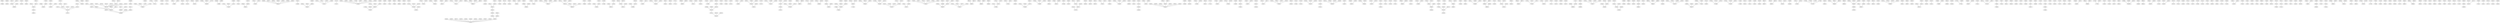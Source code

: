 graph  {
	graph [overlap=False];
	subgraph DANCE {
	}
	subgraph "HISTORY, EUROPEAN" {
	}
	subgraph "HISTORY, AMERICAN" {
	}
	subgraph "HISTORY, AFR ASIA LATIN AM" {
	}
	subgraph "PHARMACEUTICAL CHEMISTRY" {
	}
	subgraph ANTHROPOLOGY {
	}
	subgraph ENTREPRENEURSHIP {
	}
	subgraph "BUSINESS ANALYTICS AND INFORMATION TECH " {
	}
	subgraph "EUROPEAN STUDIES" {
	}
	subgraph "GEOLOGICAL SCIENCES" {
	}
	subgraph PHILOSOPHY {
	}
	subgraph "PHARMACY PRACTICE AND ADMINISTRATION" {
	}
	subgraph "AFRICANA STUDIES" {
	}
	subgraph "ECOLOGY, EVOLUTION AND NATURAL RESOURCES" {
	}
	subgraph "INTERNATIONAL BUSINESS AND BUSINESS" {
	}
	subgraph "INTERDISCIPLINARY - SEBS" {
	}
	subgraph "AMERICAN STUDIES" {
	}
	subgraph EDUCATION {
	}
	subgraph "ELECTRICAL AND COMPU." {
	}
	subgraph "JEWISH STUDIES" {
	}
	subgraph "DANCE - MGSA" {
	}
	subgraph "PHYSICIAN ASSISTANT" {
	}
	subgraph FINANCE {
	}
	subgraph "COGNITIVE SCIENCES" {
	}
	subgraph "ENGLISH - FILM STUDIES" {
	}
	subgraph "MIDDLE EASTERN STUDIES" {
	}
	subgraph "CRIMINAL JUSTICE" {
	}
	subgraph "MUSIC, APPLIED (UNITS 07 AND 08)" {
	}
	subgraph "SCIENCE, TECHNOLOGY AND SOCIETY" {
	}
	subgraph "MATERIALS SCIENCE AND ENGINEERING" {
	}
	subgraph THEATER {
	}
	subgraph "SUPPLY CHAIN MANAGEMENT" {
	}
	subgraph "ENGLISH: THEORIES AND METHODS" {
	}
	subgraph ARMENIAN {
	}
	subgraph "ANIMAL SCIENCE" {
	}
	subgraph ENTOMOLOGY {
	}
	subgraph "CHINESE STUDIES" {
	}
	subgraph PORTUGUESE {
	}
	subgraph HINDI {
	}
	subgraph "MEDICAL TECHNOLOGY" {
	}
	subgraph "ENVIRONMENTAL RESOURCES" {
	}
	subgraph STATISTICS {
	}
	subgraph "STUDY ABROAD" {
	}
	subgraph CHEMISTRY {
	}
	subgraph RELIGION {
	}
	subgraph "PUBLIC POLICY" {
	}
	subgraph "ENVIRONMENTAL AND BIOLOGICAL SCIENCES" {
	}
	subgraph "SEXUALITIES STUDIES" {
	}
	subgraph "MECHANICAL AND AEROSPACE ENGINEERING" {
	}
	subgraph "ORGANIZATIONAL LEADERSHIP" {
	}
	subgraph "JOURNALISM AND MEDIA STUDIES" {
	}
	subgraph MATHEMATICS {
	}
	subgraph "ENVIRONMENTAL SCIENCES" {
	}
	subgraph JAPANESE {
	}
	subgraph "THEATER ARTS - MGSA" {
	}
	subgraph PHARMACY {
	}
	subgraph "PHARMACOLOGY AND TOXICOLOGY" {
	}
	subgraph ECONOMICS {
	}
	subgraph "INTERDISCIPLINARY STUDIES - ARTS & SCI" {
	}
	subgraph "INFORMATION TECHNOLOGY AND INFORMATICS" {
	}
	subgraph "CELL BIO & NEURO SCI" {
	}
	subgraph "COMMUNICATION AND INFORMATION" {
	}
	subgraph "FOOD SCIENCE" {
	}
	subgraph POLISH {
	}
	subgraph "PLANT SCIENCE" {
	}
	subgraph "CINEMA STUDIES" {
	}
	subgraph LINGUISTICS {
	}
	subgraph "SOCIAL WORK" {
	}
	subgraph MUSIC {
	}
	subgraph SOCIOLOGY {
	}
	subgraph GEOGRAPHY {
	}
	subgraph GENETICS {
	}
	subgraph CLASSICS {
	}
	subgraph "LATINO AND HISPANIC CARIBBEAN STUDIES" {
	}
	subgraph GERMAN {
	}
	subgraph "PUBLIC HEALTH" {
	}
	subgraph SPANISH {
	}
	subgraph "OPERATIONS RESEARCH" {
	}
	subgraph "CHEMICAL AND BIOCHEMICAL ENGINEERING" {
	}
	subgraph "MEDIEVAL STUDIES" {
	}
	subgraph "MASON GROSS DIGITAL FILMMAKING" {
	}
	subgraph "LANDSCAPE ARCHITECTURE" {
	}
	subgraph NURSING {
	}
	subgraph "HUMAN RESOURCE MANAGEMENT" {
	}
	subgraph "EXERCISE SCIENCE AND SPORT STUDIES" {
	}
	subgraph EXCHANGE {
	}
	subgraph KOREAN {
	}
	subgraph "ADMINISTRATIVE STUDIES" {
	}
	subgraph "LABOR STUDIES" {
	}
	subgraph "MILITARY EDUCATION, AIR FORCE" {
	}
	subgraph "SEBS INTERNSHIP" {
	}
	subgraph "SOCIAL JUSTICE" {
	}
	subgraph ASTROPHYSICS {
	}
	subgraph "ASIAN STUDIES" {
	}
	subgraph "EAST ASIAN LANGUAGES AND AREA STUDIES" {
	}
	subgraph "DANCE EDUCATION" {
	}
	subgraph "ARTS AND SCIENCES" {
	}
	subgraph "HEALTH ADMINISTRATION" {
	}
	subgraph MANAGEMENT {
	}
	subgraph "ENGLISH AS A SECOND LANGUAGE" {
	}
	subgraph "BIOLOGICAL SCIENCES" {
	}
	subgraph "BIOENVIRONMENTAL ENGINEERING" {
	}
	subgraph "GREEK, MODERN" {
	}
	subgraph "WOMEN'S & GENDER STUDIES" {
	}
	subgraph PHARMACEUTICS {
	}
	subgraph "ENGLISH: LITERATURE" {
	}
	subgraph "ENGLISH: COMP & WRITING" {
	}
	subgraph PSYCHOLOGY {
	}
	subgraph "HISTORY GENERAL/COMPARATIVE" {
	}
	subgraph "AFRICAN, M. EAST. & S. ASIAN LANG & LIT" {
	}
	subgraph "ENVIRONMENTAL AND BUSINESS ECONOMICS" {
	}
	subgraph RUSSIAN {
	}
	subgraph CHINESE {
	}
	subgraph ITALIAN {
	}
	subgraph "ENVIRON. POLICY, INSTITUTIONS & BEHAVIOR" {
	}
	subgraph "AFRICAN STUDIES" {
	}
	subgraph ACCOUNTING {
	}
	subgraph BIOTECHNOLOGY {
	}
	subgraph "GENERAL ENGINEERING" {
	}
	subgraph "LATIN AMERICAN STUDIES" {
	}
	subgraph "POLITICAL SCIENCE" {
	}
	subgraph "MILITARY EDUCATION, ARMY" {
	}
	subgraph MICROBIOLOGY {
	}
	subgraph METEOROLOGY {
	}
	subgraph "MOL BIO & BIOCHEM" {
	}
	subgraph "MILITARY EDUCATION, NAVY" {
	}
	subgraph "CHEMICAL BIOLOGY" {
	}
	subgraph "INDUSTRIAL AND SYSTEMS ENGINEERING" {
	}
	subgraph FRENCH {
	}
	subgraph ART {
	}
	subgraph BIOCHEMISTRY {
	}
	subgraph PHYSICS {
	}
	subgraph "BIOMEDICAL ENGINEERING" {
	}
	subgraph "LEADERSHIP SKILLS" {
	}
	subgraph "ART HISTORY" {
	}
	subgraph COMMUNICATION {
	}
	subgraph "COMPARATIVE LITERATURE" {
	}
	subgraph GREEK {
	}
	subgraph "NUTRITIONAL SCIENCES" {
	}
	subgraph "VISUAL ARTS" {
	}
	subgraph MARKETING {
	}
	subgraph "MARINE AND COASTAL SCIENCES" {
	}
	subgraph "PLANNING AND PUBLIC POLICY" {
	}
	subgraph "COMPUTER SCIENCE" {
	}
	subgraph "BUSINESS LAW" {
	}
	subgraph LATIN {
	}
	subgraph "CIVIL AND ENVIRONMENTAL ENGINEERING" {
	}
	subgraph "ENGLISH: CREATIVE WRITING" {
	}
	"799:301" -- "799:498";
	"640:354" -- "640:355";
	"160:115" -- "635:205";
	"635:205" -- "635:309";
	"160:116" -- "635:203";
	"565:202" -- "565:361";
	"560:132" -- "560:321";
	"560:131" -- "560:132";
	"180:387" -- "180:429";
	"165:202" -- "165:321";
	"165:321" -- "165:361";
	"180:389" -- "180:429";
	"420:216" -- "420:215";
	"420:215" -- "420:216";
	"420:214" -- "420:216";
	"082:491" -- "082:499";
	"082:492" -- "082:499";
	"960:212" -- "960:486";
	"830:380" -- "830:381";
	"709:255" -- "709:481";
	"375:201" -- "375:312";
	"375:202" -- "375:312";
	"332:382" -- "332:481";
	"787:102" -- "787:201";
	"640:211" -- "705:390";
	"632:310" -- "632:302";
	"013:177" -- "013:276";
	"691:392" -- "691:491";
	"623:385" -- "830:355";
	"623:386" -- "136:486";
	"115:413" -- "115:452";
	"420:102" -- "420:137";
	"420:137" -- "420:216";
	"420:101" -- "420:102";
	"730:201" -- "730:410";
	"650:350" -- "650:431";
	"750:131" -- "750:229";
	"830:495" -- "830:421";
	"704:101" -- "216:269";
	"198:352" -- "198:431";
	"125:210" -- "125:411";
	"125:211" -- "125:411";
	"701:176" -- "701:275";
	"160:305" -- "160:480";
	"160:307" -- "694:407";
	"694:407" -- "709:400";
	"160:306" -- "160:480";
	"160:309" -- "160:310";
	"160:308" -- "715:451";
	"630:301" -- "799:440";
	"966:361" -- "966:362";
	"382:302" -- "382:360";
	"810:102" -- "810:130";
	"810:130" -- "810:203";
	"700:133" -- "700:104";
	"440:222" -- "650:455";
	"830:310" -- "830:411";
	"830:311" -- "830:411";
	"830:312" -- "830:421";
	"700:135" -- "700:311";
	"988:202" -- "988:341";
	"203:150" -- "203:248";
	"988:201" -- "988:341";
	"940:202" -- "940:325";
	"940:325" -- "940:403";
	"940:203" -- "940:204";
	"940:204" -- "940:325";
	"940:201" -- "940:202";
	"700:248" -- "700:329";
	"067:142" -- "067:384";
	"332:351" -- "332:453";
	"420:213" -- "420:216";
	"628:320" -- "628:342";
	"560:250" -- "560:305";
	"560:305" -- "560:493";
	"420:210" -- "420:216";
	"105:342" -- "750:344";
	"350:219" -- "359:410";
	"960:201" -- "960:484";
	"960:484" -- "960:486";
	"920:101" -- "920:314";
	"920:314" -- "988:324";
	"540:201" -- "799:460";
	"447:380" -- "447:495";
	"220:204" -- "220:394";
	"447:385" -- "447:488";
	"447:384" -- "694:413";
	"640:104" -- "160:159";
	"160:159" -- "635:312";
	"220:200" -- "220:399";
	"440:191" -- "125:305";
	"450:103" -- "450:330";
	"450:102" -- "450:330";
	"450:101" -- "450:330";
	"640:311" -- "640:441";
	"640:314" -- "650:401";
	"960:381" -- "960:484";
	"377:311" -- "377:412";
	"960:384" -- "960:486";
	"860:208" -- "860:301";
	"332:222" -- "332:411";
	"810:201" -- "810:335";
	"332:226" -- "332:423";
	"220:101" -- "220:321";
	"220:321" -- "220:394";
	"220:102" -- "373:495";
	"355:098" -- "355:100";
	"355:100" -- "355:101";
	"730:103" -- "730:402";
	"355:095" -- "355:100";
	"730:101" -- "730:409";
	"120:102" -- "447:201";
	"120:101" -- "146:328";
	"560:102" -- "560:131";
	"640:221" -- "180:318";
	"180:318" -- "180:413";
	"420:132" -- "420:216";
	"420:131" -- "420:132";
	"701:376" -- "701:475";
	"125:315" -- "125:421";
	"470:231" -- "470:232";
	"470:232" -- "470:315";
	"125:310" -- "125:411";
	"160:161" -- "670:453";
	"160:160" -- "635:312";
	"160:163" -- "160:162";
	"160:162" -- "670:453";
	"160:164" -- "447:384";
	"160:166" -- "160:307";
	"966:227" -- "966:327";
	"547:210" -- "547:472";
	"920:207" -- "920:314";
	"830:101" -- "830:490";
	"920:201" -- "920:314";
	"615:201" -- "830:351";
	"830:351" -- "830:401";
	"830:102" -- "830:490";
	"640:252" -- "750:361";
	"750:361" -- "750:444";
	"640:250" -- "711:453";
	"640:251" -- "960:381";
	"120:201" -- "146:328";
	"940:121" -- "940:131";
	"940:131" -- "940:132";
	"160:342" -- "160:480";
	"198:416" -- "198:431";
	"640:421" -- "650:481";
	"351:309" -- "632:495";
	"351:308" -- "351:407";
	"192:300" -- "192:475";
	"750:193" -- "750:381";
	"640:191" -- "960:379";
	"960:379" -- "960:484";
	"650:231" -- "650:467";
	"351:307" -- "351:407";
	"351:306" -- "351:407";
	"351:305" -- "351:407";
	"750:194" -- "750:341";
	"966:123" -- "966:323";
	"966:248" -- "966:455";
	"966:124" -- "966:323";
	"966:242" -- "966:343";
	"966:247" -- "966:455";
	"470:122" -- "470:299";
	"198:170" -- "547:432";
	"750:161" -- "750:227";
	"750:227" -- "750:341";
	"810:142" -- "810:203";
	"810:203" -- "810:335";
	"300:200" -- "300:495";
	"750:223" -- "750:206";
	"694:301" -- "709:481";
	"750:228" -- "750:389";
	"150:205" -- "635:309";
	"650:342" -- "650:467";
	"580:204" -- "580:321";
	"150:206" -- "635:314";
	"189:101" -- "192:300";
	"189:102" -- "567:460";
	"189:103" -- "192:478";
	"750:342" -- "750:344";
	"650:349" -- "650:431";
	"081:451" -- "081:453";
	"460:103" -- "460:340";
	"460:100" -- "460:476";
	"460:101" -- "628:476";
	"700:103" -- "700:104";
	"750:291" -- "180:318";
	"700:101" -- "700:102";
	"700:105" -- "700:311";
	"206:241" -- "206:342";
	"220:320" -- "220:495";
	"220:322" -- "960:390";
	"220:323" -- "220:421";
	"373:422" -- "220:495";
	"203:123" -- "203:124";
	"203:124" -- "203:225";
	"165:322" -- "165:451";
	"940:333" -- "940:491";
	"180:305" -- "180:406";
	"940:336" -- "940:491";
	"640:042" -- "640:106";
	"940:334" -- "940:491";
	"940:335" -- "940:491";
	"670:431" -- "670:461";
	"563:132" -- "563:211";
	"988:235" -- "988:341";
	"377:213" -- "377:410";
	"013:261" -- "505:301";
	"567:310" -- "567:480";
	"155:208" -- "155:309";
	"082:105" -- "081:200";
	"640:137" -- "640:152";
	"640:152" -- "750:451";
	"640:136" -- "960:379";
	"640:135" -- "960:379";
	"180:372" -- "180:473";
	"640:139" -- "220:103";
	"220:103" -- "220:399";
	"640:138" -- "960:379";
	"180:374" -- "180:473";
	"081:344" -- "081:441";
	"081:441" -- "081:446";
	"160:125" -- "160:311";
	"790:106" -- "790:404";
	"356:155" -- "356:156";
	"356:156" -- "355:100";
	"356:154" -- "356:155";
	"206:142" -- "206:243";
	"373:101" -- "373:491";
	"830:210" -- "830:355";
	"940:346" -- "940:403";
	"940:342" -- "940:491";
	"940:366" -- "940:403";
	"640:292" -- "750:361";
	"574:102" -- "574:201";
	"640:291" -- "960:381";
	"615:325" -- "615:451";
	"010:272" -- "010:325";
	"010:325" -- "010:421";
	"115:301" -- "709:481";
	"632:410" -- "632:330";
	"650:312" -- "650:481";
	"146:270" -- "146:470";
	"635:305" -- "635:412";
	"620:300" -- "620:498";
	"620:301" -- "620:498";
	"013:161" -- "505:201";
	"165:102" -- "165:201";
	"165:101" -- "165:102";
	"632:320" -- "632:330";
	"632:325" -- "632:330";
	"373:211" -- "373:321";
	"115:403" -- "709:400";
	"547:220" -- "547:300";
	"373:215" -- "373:351";
	"115:404" -- "709:481";
	"965:281" -- "965:401";
	"332:346" -- "332:447";
	"115:409" -- "160:480";
	"750:273" -- "750:389";
	"202:103" -- "202:498";
	"750:123" -- "440:221";
	"440:221" -- "650:291";
	"750:271" -- "750:381";
	"003:102" -- "640:026";
	"640:026" -- "762:205";
	"750:124" -- "750:381";
	"013:291" -- "013:390";
	"198:344" -- "198:452";
	"160:251" -- "160:348";
	"160:316" -- "694:407";
	"160:315" -- "694:407";
	"790:247" -- "790:404";
	"189:251" -- "189:352";
	"185:411" -- "185:496";
	"966:272" -- "966:325";
	"966:325" -- "966:425";
	"966:271" -- "966:325";
	"650:291" -- "650:449";
	"013:191" -- "013:290";
	"081:231" -- "081:331";
	"081:331" -- "081:431";
	"830:321" -- "830:422";
	"830:323" -- "830:421";
	"965:215" -- "965:421";
	"119:103" -- "776:402";
	"119:102" -- "694:230";
	"119:101" -- "776:402";
	"082:106" -- "081:200";
	"790:201" -- "790:404";
	"203:225" -- "203:329";
	"547:201" -- "547:472";
	"700:372" -- "700:471";
	"910:332" -- "910:472";
	"556:303" -- "556:403";
	"146:478" -- "694:413";
	"750:272" -- "750:341";
	"202:201" -- "202:498";
	"332:345" -- "332:472";
	"350:220" -- "359:410";
	"447:390" -- "680:494";
	"830:388" -- "830:389";
	"155:324" -- "155:427";
	"081:382" -- "081:483";
	"081:381" -- "081:483";
	"081:262" -- "081:361";
	"081:361" -- "081:461";
	"390:380" -- "390:490";
	"966:301" -- "966:243";
	"832:350" -- "832:353";
	"640:300" -- "640:361";
	"332:231" -- "332:333";
	"988:303" -- "988:491";
	"540:399" -- "540:400";
	"988:301" -- "988:491";
	"332:331" -- "332:479";
	"640:001" -- "640:025";
	"640:025" -- "640:107";
	"090:303" -- "713:404";
	"373:122" -- "220:395";
	"081:282" -- "081:381";
	"640:235" -- "640:252";
	"070:204" -- "070:386";
	"160:171" -- "160:311";
	"372:232" -- "372:362";
	"420:121" -- "420:137";
	"713:202" -- "713:308";
	"081:281" -- "081:381";
	"691:101" -- "691:201";
	"125:306" -- "125:421";
	"125:303" -- "155:411";
	"125:308" -- "125:401";
	"125:309" -- "125:411";
	"206:139" -- "206:240";
	"860:107" -- "860:207";
	"860:105" -- "860:201";
	"081:222" -- "081:455";
	"762:395" -- "832:499";
	"832:335" -- "832:480";
	"670:212" -- "670:453";
	"670:211" -- "670:433";
	"670:210" -- "670:433";
	"940:132" -- "940:203";
	"377:490" -- "377:497";
	"505:102" -- "505:201";
	"940:331" -- "940:491";
	"830:200" -- "832:335";
	"565:102" -- "565:201";
	"470:132" -- "470:231";
	"750:116" -- "750:381";
	"750:115" -- "440:221";
	"115:313" -- "115:452";
	"965:312" -- "965:491";
	"965:311" -- "965:491";
	"966:230" -- "966:333";
	"830:382" -- "830:383";
	"750:234" -- "332:411";
	"198:336" -- "198:437";
	"615:315" -- "615:451";
	"694:313" -- "115:452";
	"574:202" -- "574:301";
	"160:327" -- "160:480";
	"160:324" -- "160:480";
	"160:323" -- "160:480";
	"650:351" -- "650:481";
	"776:211" -- "776:402";
	"160:328" -- "160:480";
	"580:102" -- "580:202";
	"965:282" -- "965:401";
	"192:201" -- "192:475";
	"192:200" -- "192:495";
	"940:332" -- "940:491";
	"966:228" -- "966:327";
	"355:104" -- "359:498";
	"206:252" -- "206:311";
	"640:103" -- "160:159";
	"355:101" -- "081:200";
	"355:103" -- "359:498";
	"355:102" -- "359:498";
	"565:401" -- "565:497";
	"640:192" -- "640:454";
	"694:408" -- "709:400";
	"332:373" -- "650:350";
	"563:121" -- "563:131";
	"390:310" -- "620:492";
	"691:391" -- "691:491";
	"830:346" -- "830:382";
	"010:275" -- "010:451";
	"988:302" -- "988:491";
	"700:131" -- "700:102";
	"160:209" -- "709:489";
	"081:462" -- "081:463";
	"081:461" -- "081:463";
	"640:121" -- "635:205";
	"640:122" -- "640:251";
	"081:351" -- "081:451";
	"081:352" -- "081:451";
	"830:313" -- "830:463";
	"691:393" -- "691:493";
	"632:307" -- "632:495";
	"377:370" -- "377:381";
	"300:403" -- "300:407";
	"377:275" -- "830:355";
	"300:406" -- "300:407";
	"560:306" -- "560:493";
	"701:352" -- "701:451";
	"351:211" -- "351:308";
	"640:477" -- "960:384";
	"351:212" -- "351:308";
	"198:111" -- "547:432";
	"198:113" -- "547:410";
	"198:112" -- "198:344";
	"709:344" -- "709:349";
	"750:417" -- "750:418";
	"704:351" -- "628:342";
	"460:307" -- "460:411";
	"390:400" -- "390:440";
	"146:245" -- "146:464";
	"198:205" -- "198:336";
	"762:205" -- "832:335";
	"198:206" -- "198:352";
	"505:202" -- "505:301";
	"155:201" -- "155:441";
	"670:324" -- "670:461";
	"160:491" -- "160:493";
	"160:361" -- "160:371";
	"160:371" -- "160:471";
	"440:301" -- "440:489";
	"119:128" -- "377:324";
	"830:335" -- "830:346";
	"830:332" -- "830:421";
	"830:333" -- "830:346";
	"830:330" -- "830:346";
	"830:331" -- "830:388";
	"940:215" -- "940:335";
	"377:495" -- "377:497";
	"185:495" -- "185:496";
	"377:493" -- "377:497";
	"372:233" -- "372:362";
	"650:388" -- "650:467";
	"750:386" -- "750:444";
	"081:221" -- "081:455";
	"119:115" -- "776:305";
	"776:305" -- "126:481";
	"119:116" -- "694:230";
	"119:117" -- "447:390";
	"640:151" -- "960:379";
	"700:267" -- "701:405";
	"640:153" -- "960:379";
	"640:154" -- "640:300";
	"012:201" -- "202:322";
	"750:203" -- "750:381";
	"750:202" -- "750:341";
	"750:201" -- "750:381";
	"750:205" -- "750:206";
	"750:204" -- "750:389";
	"701:276" -- "701:375";
	"860:102" -- "860:201";
	"081:251" -- "081:351";
	"081:252" -- "081:351";
	"470:101" -- "470:102";
	"470:102" -- "470:299";
	"550:232" -- "550:331";
	"126:481" -- "126:483";
	"126:482" -- "126:427";
	"640:024" -- "640:107";
	"540:338" -- "540:453";
	"966:314" -- "966:460";
	"966:313" -- "966:460";
	"165:301" -- "165:361";
	"165:302" -- "165:451";
	"940:313" -- "940:403";
	"377:330" -- "377:332";
	"013:247" -- "013:301";
	"081:452" -- "081:453";
	"013:241" -- "013:340";
	"332:321" -- "198:344";
	"332:322" -- "332:427";
	"790:104" -- "790:404";
	"635:206" -- "635:314";
	"560:121" -- "560:131";
	"460:341" -- "460:451";
	"350:098" -- "355:099";
	"355:099" -- "355:099";
	"350:099" -- "355:099";
	"940:261" -- "940:488";
	"988:101" -- "988:341";
	"440:127" -- "650:231";
	"180:243" -- "180:318";
	"966:423" -- "966:424";
	"940:401" -- "940:478";
	"940:402" -- "940:478";
	"220:203" -- "220:495";
	"373:121" -- "373:495";
	"547:320" -- "547:332";
	"356:102" -- "355:099";
	"081:232" -- "081:331";
	"650:215" -- "650:388";
	"713:303" -- "713:404";
	"354:202" -- "354:420";
	"354:201" -- "354:420";
	"940:348" -- "940:403";
	"567:375" -- "567:376";
	"940:101" -- "940:102";
	"940:102" -- "940:131";
	"070:108" -- "070:312";
	"192:365" -- "192:409";
	"070:101" -- "070:302";
	"192:369" -- "192:370";
	"070:102" -- "070:386";
	"070:105" -- "070:393";
	"013:141" -- "013:240";
	"632:300" -- "632:330";
	"920:312" -- "988:324";
	"920:313" -- "988:324";
	"920:311" -- "988:324";
	"373:231" -- "373:403";
	"830:373" -- "377:332";
	"830:377" -- "830:394";
	"300:383" -- "300:481";
	"470:108" -- "470:131";
	"700:263" -- "701:403";
	"470:107" -- "470:102";
	"198:151" -- "332:233";
	"700:302" -- "700:419";
	"125:208" -- "125:421";
	"540:210" -- "960:384";
	"125:201" -- "125:355";
	"146:356" -- "377:381";
	"160:335" -- "115:301";
	"160:336" -- "115:413";
	"070:212" -- "070:386";
	"230:200" -- "220:305";
	"750:323" -- "750:324";
	"960:380" -- "960:486";
	"966:219" -- "966:339";
	"718:320" -- "718:409";
	"965:231" -- "965:232";
	"700:124" -- "700:305";
	"700:127" -- "700:311";
	"700:121" -- "700:122";
	"700:122" -- "701:201";
	"830:302" -- "830:421";
	"700:123" -- "700:124";
	"490:102" -- "490:206";
	"700:252" -- "700:371";
	"750:275" -- "750:206";
	"180:320" -- "180:413";
	"940:217" -- "940:335";
	"750:254" -- "180:387";
	"440:302" -- "440:419";
	"390:300" -- "691:492";
	"189:152" -- "189:451";
	"189:151" -- "189:451";
	"960:285" -- "960:484";
	"630:385" -- "630:486";
	"081:362" -- "081:461";
	"700:222" -- "701:407";
	"700:223" -- "700:224";
	"700:224" -- "700:323";
	"960:211" -- "960:484";
	"640:115" -- "832:335";
	"640:114" -- "640:151";
	"640:111" -- "960:401";
	"960:401" -- "960:486";
	"640:113" -- "640:151";
	"640:112" -- "750:275";
	"490:208" -- "490:391";
	"615:305" -- "615:451";
	"830:306" -- "830:421";
	"940:360" -- "940:403";
	"940:363" -- "940:403";
	"940:362" -- "940:403";
	"940:365" -- "940:403";
	"830:305" -- "830:410";
	"940:367" -- "940:403";
	"490:207" -- "490:391";
	"400:201" -- "400:411";
	"830:303" -- "830:410";
	"830:301" -- "830:401";
	"966:216" -- "965:491";
	"709:201" -- "709:344";
	"690:222" -- "690:323";
	"709:202" -- "709:489";
	"860:202" -- "860:301";
	"680:390" -- "680:494";
	"067:494" -- "067:403";
	"067:493" -- "067:403";
	"351:312" -- "632:495";
	"350:102" -- "359:498";
	"440:111" -- "125:305";
	"377:413" -- "377:305";
	"547:202" -- "547:410";
	"640:244" -- "750:361";
	"377:494" -- "377:497";
	"640:243" -- "640:244";
	"198:213" -- "198:431";
	"198:211" -- "547:410";
	"198:214" -- "198:437";
	"776:304" -- "776:389";
	"136:385" -- "630:385";
	"136:386" -- "136:486";
	"120:108" -- "216:360";
	"550:332" -- "550:431";
	"150:305" -- "635:412";
	"206:343" -- "206:444";
	"830:341" -- "830:421";
	"830:340" -- "830:453";
	"010:326" -- "010:472";
	"332:361" -- "332:479";
	"489:102" -- "489:201";
	"966:251" -- "966:468";
	"860:302" -- "860:401";
	"966:252" -- "966:468";
	"198:107" -- "650:231";
	"377:480" -- "377:481";
	"250:102" -- "358:381";
	"965:271" -- "965:421";
	"965:272" -- "965:325";
	"810:135" -- "810:203";
	"198:314" -- "198:440";
	"332:366" -- "332:479";
	"450:321" -- "372:362";
	"700:210" -- "700:487";
	"203:103" -- "202:310";
	"567:325" -- "567:480";
	"750:213" -- "750:229";
	"081:243" -- "081:343";
	"560:101" -- "560:121";
	"220:231" -- "705:390";
	"701:160" -- "701:259";
	"155:303" -- "155:427";
	"155:304" -- "155:427";
	"155:307" -- "155:427";
	"206:334" -- "206:335";
	"081:122" -- "081:321";
	"081:121" -- "081:321";
	"206:235" -- "206:334";
	"966:326" -- "966:425";
	"700:265" -- "701:401";
	"470:136" -- "470:231";
	"940:326" -- "940:403";
	"540:311" -- "540:453";
	"332:252" -- "332:479";
	"140:320" -- "140:321";
	"440:291" -- "650:291";
	"359:202" -- "359:410";
	"359:201" -- "359:410";
	"640:027" -- "640:107";
	"185:201" -- "185:496";
	"567:324" -- "567:473";
	"563:101" -- "563:121";
	"563:102" -- "563:131";
	"332:312" -- "332:424";
	"640:144" -- "640:250";
	"198:101" -- "332:233";
	"640:143" -- "960:379";
	"640:140" -- "640:250";
	"180:364" -- "180:430";
	"440:292" -- "650:455";
	"081:332" -- "081:431";
}
